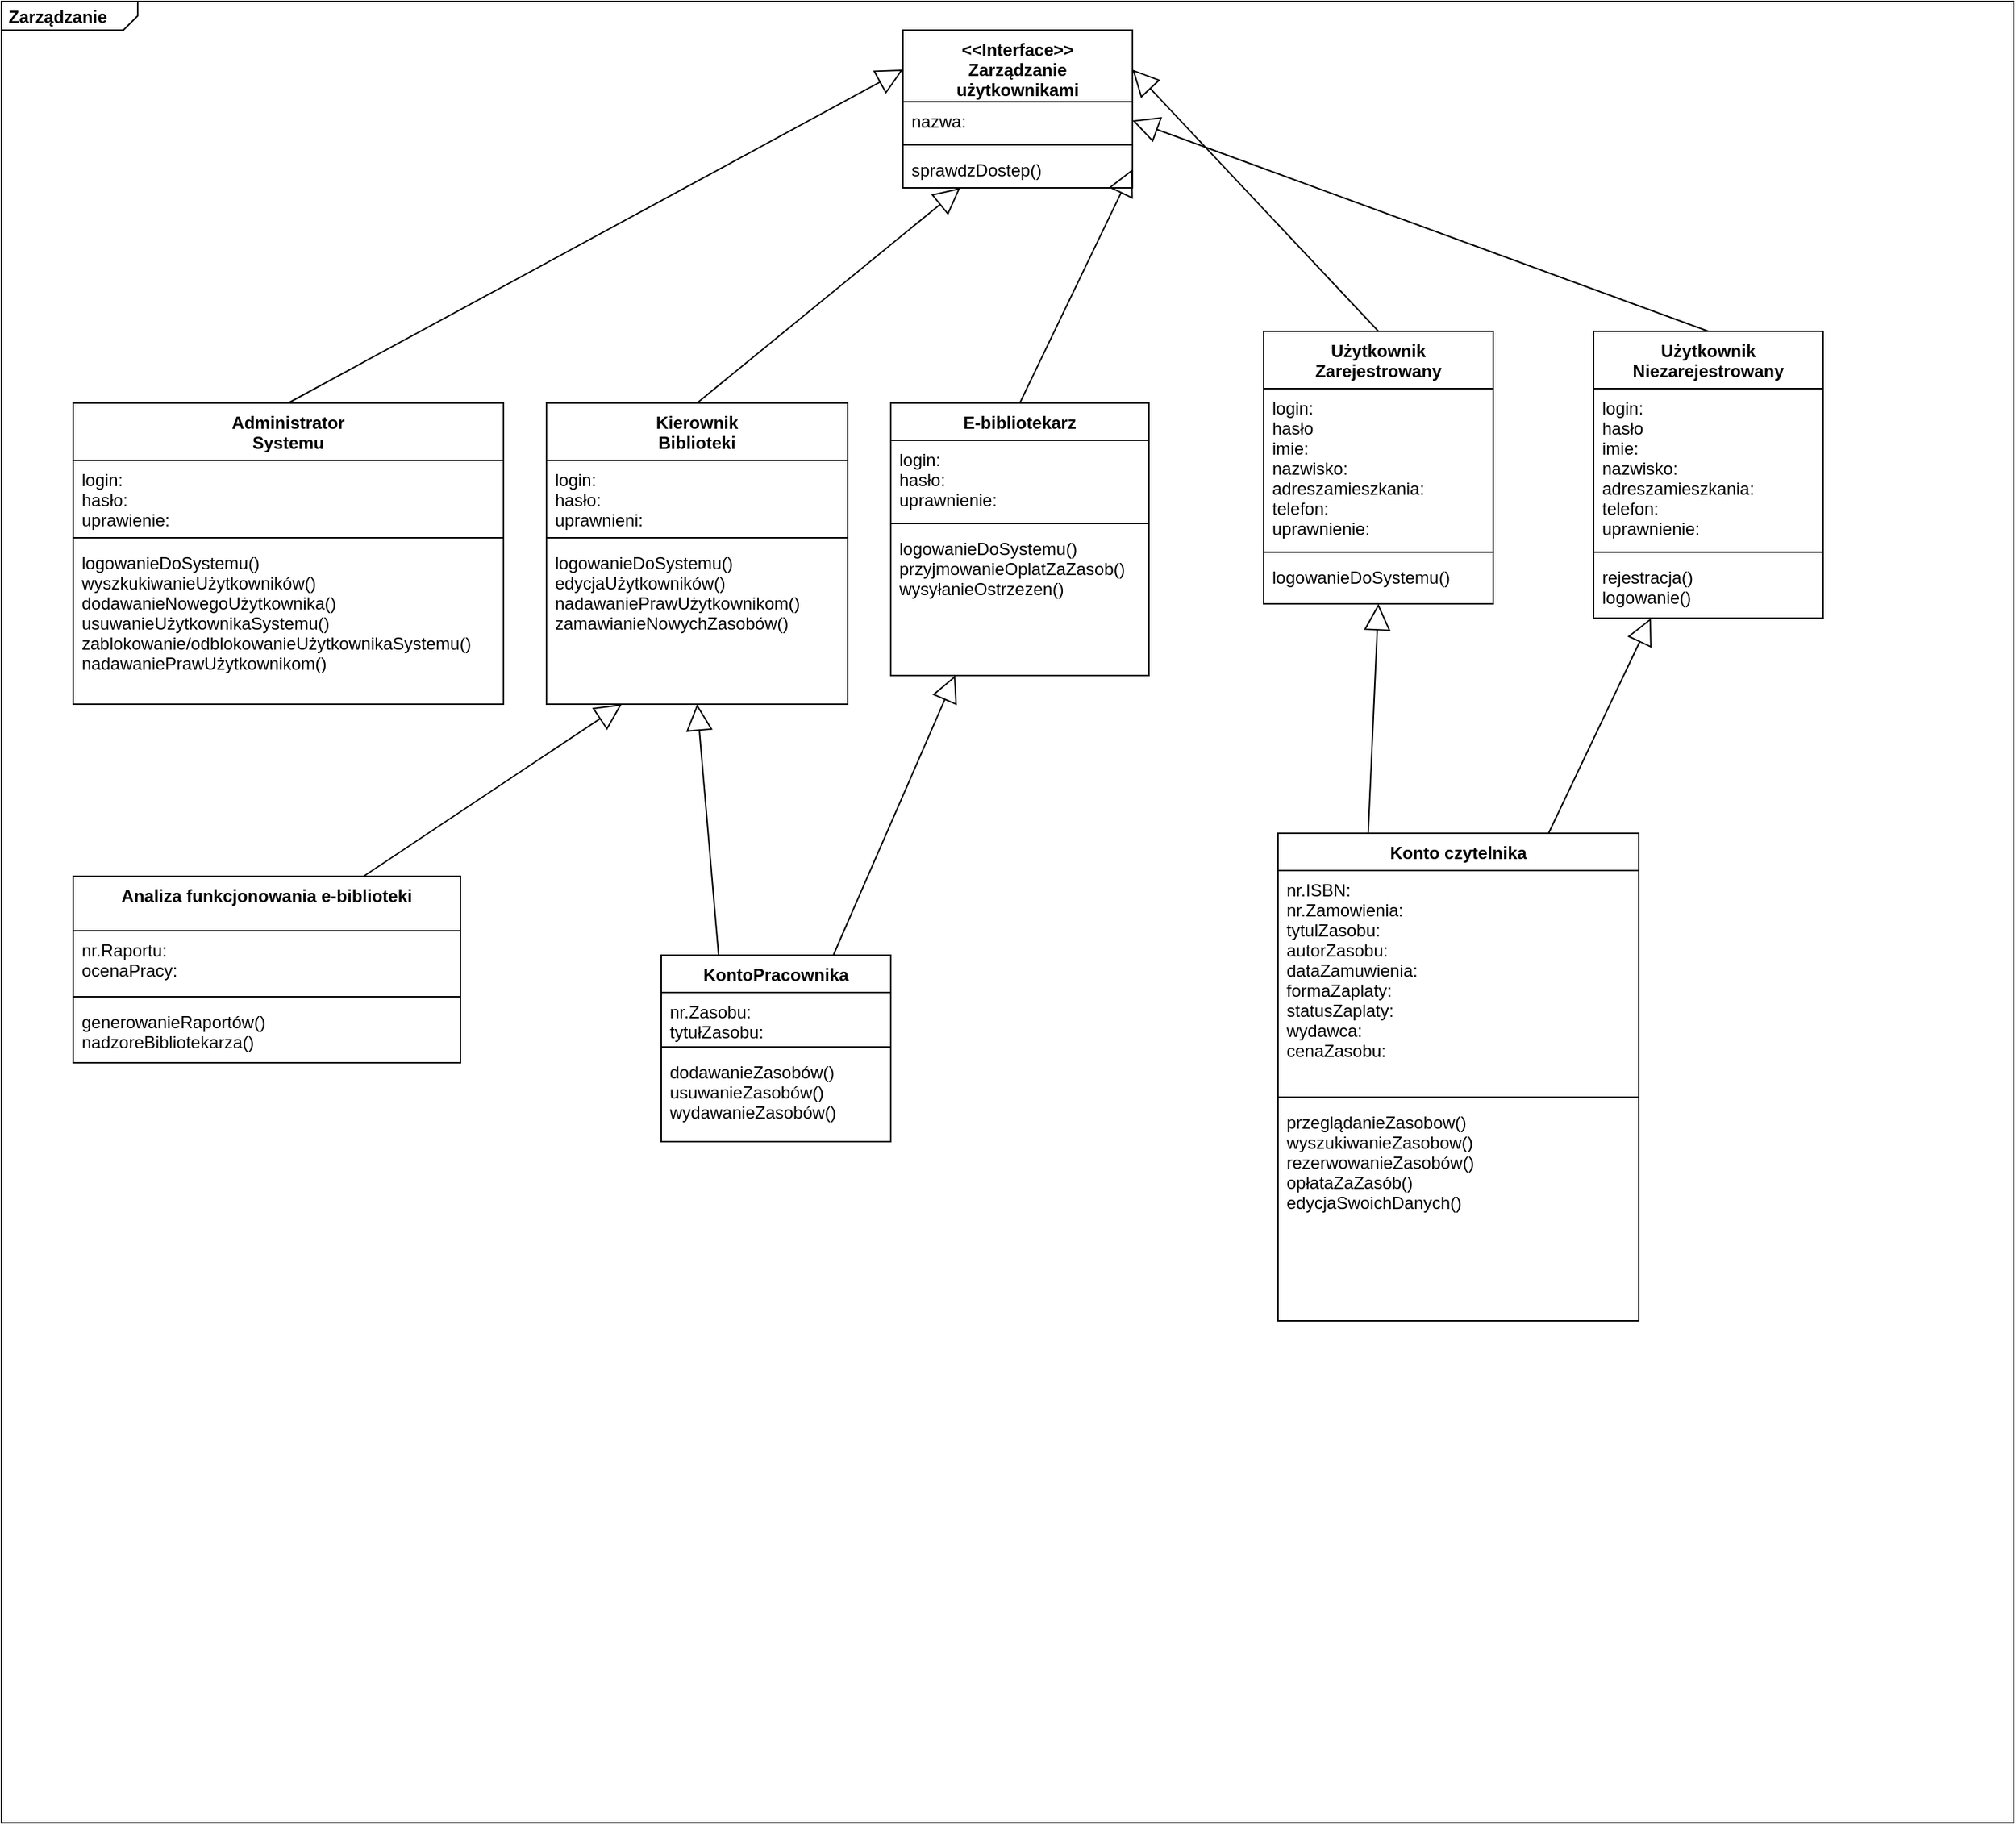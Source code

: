 <mxfile version="13.8.5" type="github">
  <diagram id="C5RBs43oDa-KdzZeNtuy" name="Page-1">
    <mxGraphModel dx="1422" dy="794" grid="1" gridSize="10" guides="1" tooltips="1" connect="1" arrows="1" fold="1" page="1" pageScale="1" pageWidth="827" pageHeight="1169" math="0" shadow="0">
      <root>
        <mxCell id="WIyWlLk6GJQsqaUBKTNV-0" />
        <mxCell id="WIyWlLk6GJQsqaUBKTNV-1" parent="WIyWlLk6GJQsqaUBKTNV-0" />
        <mxCell id="qPfHA7y9UXnMoCjObb_e-2" value="&lt;p style=&quot;margin: 0px ; margin-top: 4px ; margin-left: 5px ; text-align: left&quot;&gt;&lt;b&gt;Zarządzanie&lt;/b&gt;&lt;/p&gt;" style="html=1;shape=mxgraph.sysml.package;overflow=fill;labelX=95;align=left;spacingLeft=5;verticalAlign=top;spacingTop=-3;" parent="WIyWlLk6GJQsqaUBKTNV-1" vertex="1">
          <mxGeometry width="1403" height="1270" as="geometry" />
        </mxCell>
        <mxCell id="qPfHA7y9UXnMoCjObb_e-3" value="&lt;&lt;Interface&gt;&gt;&#xa;Zarządzanie&#xa;użytkownikami" style="swimlane;fontStyle=1;align=center;verticalAlign=top;childLayout=stackLayout;horizontal=1;startSize=50;horizontalStack=0;resizeParent=1;resizeParentMax=0;resizeLast=0;collapsible=1;marginBottom=0;" parent="WIyWlLk6GJQsqaUBKTNV-1" vertex="1">
          <mxGeometry x="628.5" y="20" width="160" height="110" as="geometry" />
        </mxCell>
        <mxCell id="qPfHA7y9UXnMoCjObb_e-4" value="nazwa:" style="text;strokeColor=none;fillColor=none;align=left;verticalAlign=top;spacingLeft=4;spacingRight=4;overflow=hidden;rotatable=0;points=[[0,0.5],[1,0.5]];portConstraint=eastwest;" parent="qPfHA7y9UXnMoCjObb_e-3" vertex="1">
          <mxGeometry y="50" width="160" height="26" as="geometry" />
        </mxCell>
        <mxCell id="qPfHA7y9UXnMoCjObb_e-5" value="" style="line;strokeWidth=1;fillColor=none;align=left;verticalAlign=middle;spacingTop=-1;spacingLeft=3;spacingRight=3;rotatable=0;labelPosition=right;points=[];portConstraint=eastwest;" parent="qPfHA7y9UXnMoCjObb_e-3" vertex="1">
          <mxGeometry y="76" width="160" height="8" as="geometry" />
        </mxCell>
        <mxCell id="qPfHA7y9UXnMoCjObb_e-6" value="sprawdzDostep()" style="text;strokeColor=none;fillColor=none;align=left;verticalAlign=top;spacingLeft=4;spacingRight=4;overflow=hidden;rotatable=0;points=[[0,0.5],[1,0.5]];portConstraint=eastwest;" parent="qPfHA7y9UXnMoCjObb_e-3" vertex="1">
          <mxGeometry y="84" width="160" height="26" as="geometry" />
        </mxCell>
        <mxCell id="qPfHA7y9UXnMoCjObb_e-7" value="Administrator&#xa;Systemu" style="swimlane;fontStyle=1;align=center;verticalAlign=top;childLayout=stackLayout;horizontal=1;startSize=40;horizontalStack=0;resizeParent=1;resizeParentMax=0;resizeLast=0;collapsible=1;marginBottom=0;" parent="WIyWlLk6GJQsqaUBKTNV-1" vertex="1">
          <mxGeometry x="50" y="280" width="300" height="210" as="geometry" />
        </mxCell>
        <mxCell id="qPfHA7y9UXnMoCjObb_e-8" value="login:&#xa;hasło:&#xa;uprawienie:" style="text;strokeColor=none;fillColor=none;align=left;verticalAlign=top;spacingLeft=4;spacingRight=4;overflow=hidden;rotatable=0;points=[[0,0.5],[1,0.5]];portConstraint=eastwest;" parent="qPfHA7y9UXnMoCjObb_e-7" vertex="1">
          <mxGeometry y="40" width="300" height="50" as="geometry" />
        </mxCell>
        <mxCell id="qPfHA7y9UXnMoCjObb_e-9" value="" style="line;strokeWidth=1;fillColor=none;align=left;verticalAlign=middle;spacingTop=-1;spacingLeft=3;spacingRight=3;rotatable=0;labelPosition=right;points=[];portConstraint=eastwest;" parent="qPfHA7y9UXnMoCjObb_e-7" vertex="1">
          <mxGeometry y="90" width="300" height="8" as="geometry" />
        </mxCell>
        <mxCell id="qPfHA7y9UXnMoCjObb_e-10" value="logowanieDoSystemu()&#xa;wyszkukiwanieUżytkowników()&#xa;dodawanieNowegoUżytkownika()&#xa;usuwanieUżytkownikaSystemu()&#xa;zablokowanie/odblokowanieUżytkownikaSystemu()&#xa;nadawaniePrawUżytkownikom()&#xa;" style="text;strokeColor=none;fillColor=none;align=left;verticalAlign=top;spacingLeft=4;spacingRight=4;overflow=hidden;rotatable=0;points=[[0,0.5],[1,0.5]];portConstraint=eastwest;" parent="qPfHA7y9UXnMoCjObb_e-7" vertex="1">
          <mxGeometry y="98" width="300" height="112" as="geometry" />
        </mxCell>
        <mxCell id="qPfHA7y9UXnMoCjObb_e-11" value="E-bibliotekarz" style="swimlane;fontStyle=1;align=center;verticalAlign=top;childLayout=stackLayout;horizontal=1;startSize=26;horizontalStack=0;resizeParent=1;resizeParentMax=0;resizeLast=0;collapsible=1;marginBottom=0;" parent="WIyWlLk6GJQsqaUBKTNV-1" vertex="1">
          <mxGeometry x="620" y="280" width="180" height="190" as="geometry" />
        </mxCell>
        <mxCell id="qPfHA7y9UXnMoCjObb_e-12" value="login:&#xa;hasło:&#xa;uprawnienie:" style="text;strokeColor=none;fillColor=none;align=left;verticalAlign=top;spacingLeft=4;spacingRight=4;overflow=hidden;rotatable=0;points=[[0,0.5],[1,0.5]];portConstraint=eastwest;" parent="qPfHA7y9UXnMoCjObb_e-11" vertex="1">
          <mxGeometry y="26" width="180" height="54" as="geometry" />
        </mxCell>
        <mxCell id="qPfHA7y9UXnMoCjObb_e-13" value="" style="line;strokeWidth=1;fillColor=none;align=left;verticalAlign=middle;spacingTop=-1;spacingLeft=3;spacingRight=3;rotatable=0;labelPosition=right;points=[];portConstraint=eastwest;" parent="qPfHA7y9UXnMoCjObb_e-11" vertex="1">
          <mxGeometry y="80" width="180" height="8" as="geometry" />
        </mxCell>
        <mxCell id="qPfHA7y9UXnMoCjObb_e-14" value="logowanieDoSystemu()&#xa;przyjmowanieOplatZaZasob()&#xa;wysyłanieOstrzezen()&#xa;" style="text;strokeColor=none;fillColor=none;align=left;verticalAlign=top;spacingLeft=4;spacingRight=4;overflow=hidden;rotatable=0;points=[[0,0.5],[1,0.5]];portConstraint=eastwest;" parent="qPfHA7y9UXnMoCjObb_e-11" vertex="1">
          <mxGeometry y="88" width="180" height="102" as="geometry" />
        </mxCell>
        <mxCell id="qPfHA7y9UXnMoCjObb_e-15" value="Użytkownik&#xa;Zarejestrowany" style="swimlane;fontStyle=1;align=center;verticalAlign=top;childLayout=stackLayout;horizontal=1;startSize=40;horizontalStack=0;resizeParent=1;resizeParentMax=0;resizeLast=0;collapsible=1;marginBottom=0;" parent="WIyWlLk6GJQsqaUBKTNV-1" vertex="1">
          <mxGeometry x="880" y="230" width="160" height="190" as="geometry" />
        </mxCell>
        <mxCell id="qPfHA7y9UXnMoCjObb_e-16" value="login:&#xa;hasło&#xa;imie:&#xa;nazwisko:&#xa;adreszamieszkania:&#xa;telefon:&#xa;uprawnienie:" style="text;strokeColor=none;fillColor=none;align=left;verticalAlign=top;spacingLeft=4;spacingRight=4;overflow=hidden;rotatable=0;points=[[0,0.5],[1,0.5]];portConstraint=eastwest;" parent="qPfHA7y9UXnMoCjObb_e-15" vertex="1">
          <mxGeometry y="40" width="160" height="110" as="geometry" />
        </mxCell>
        <mxCell id="qPfHA7y9UXnMoCjObb_e-17" value="" style="line;strokeWidth=1;fillColor=none;align=left;verticalAlign=middle;spacingTop=-1;spacingLeft=3;spacingRight=3;rotatable=0;labelPosition=right;points=[];portConstraint=eastwest;" parent="qPfHA7y9UXnMoCjObb_e-15" vertex="1">
          <mxGeometry y="150" width="160" height="8" as="geometry" />
        </mxCell>
        <mxCell id="qPfHA7y9UXnMoCjObb_e-18" value="logowanieDoSystemu()" style="text;strokeColor=none;fillColor=none;align=left;verticalAlign=top;spacingLeft=4;spacingRight=4;overflow=hidden;rotatable=0;points=[[0,0.5],[1,0.5]];portConstraint=eastwest;" parent="qPfHA7y9UXnMoCjObb_e-15" vertex="1">
          <mxGeometry y="158" width="160" height="32" as="geometry" />
        </mxCell>
        <mxCell id="qPfHA7y9UXnMoCjObb_e-19" value="Użytkownik&#xa;Niezarejestrowany" style="swimlane;fontStyle=1;align=center;verticalAlign=top;childLayout=stackLayout;horizontal=1;startSize=40;horizontalStack=0;resizeParent=1;resizeParentMax=0;resizeLast=0;collapsible=1;marginBottom=0;" parent="WIyWlLk6GJQsqaUBKTNV-1" vertex="1">
          <mxGeometry x="1110" y="230" width="160" height="200" as="geometry" />
        </mxCell>
        <mxCell id="qPfHA7y9UXnMoCjObb_e-20" value="login:&#xa;hasło&#xa;imie:&#xa;nazwisko:&#xa;adreszamieszkania:&#xa;telefon:&#xa;uprawnienie:" style="text;strokeColor=none;fillColor=none;align=left;verticalAlign=top;spacingLeft=4;spacingRight=4;overflow=hidden;rotatable=0;points=[[0,0.5],[1,0.5]];portConstraint=eastwest;" parent="qPfHA7y9UXnMoCjObb_e-19" vertex="1">
          <mxGeometry y="40" width="160" height="110" as="geometry" />
        </mxCell>
        <mxCell id="qPfHA7y9UXnMoCjObb_e-21" value="" style="line;strokeWidth=1;fillColor=none;align=left;verticalAlign=middle;spacingTop=-1;spacingLeft=3;spacingRight=3;rotatable=0;labelPosition=right;points=[];portConstraint=eastwest;" parent="qPfHA7y9UXnMoCjObb_e-19" vertex="1">
          <mxGeometry y="150" width="160" height="8" as="geometry" />
        </mxCell>
        <mxCell id="qPfHA7y9UXnMoCjObb_e-22" value="rejestracja()&#xa;logowanie()" style="text;strokeColor=none;fillColor=none;align=left;verticalAlign=top;spacingLeft=4;spacingRight=4;overflow=hidden;rotatable=0;points=[[0,0.5],[1,0.5]];portConstraint=eastwest;" parent="qPfHA7y9UXnMoCjObb_e-19" vertex="1">
          <mxGeometry y="158" width="160" height="42" as="geometry" />
        </mxCell>
        <mxCell id="qPfHA7y9UXnMoCjObb_e-27" value="Kierownik&#xa;Biblioteki" style="swimlane;fontStyle=1;align=center;verticalAlign=top;childLayout=stackLayout;horizontal=1;startSize=40;horizontalStack=0;resizeParent=1;resizeParentMax=0;resizeLast=0;collapsible=1;marginBottom=0;" parent="WIyWlLk6GJQsqaUBKTNV-1" vertex="1">
          <mxGeometry x="380" y="280" width="210" height="210" as="geometry" />
        </mxCell>
        <mxCell id="qPfHA7y9UXnMoCjObb_e-28" value="login:&#xa;hasło:&#xa;uprawnieni:" style="text;strokeColor=none;fillColor=none;align=left;verticalAlign=top;spacingLeft=4;spacingRight=4;overflow=hidden;rotatable=0;points=[[0,0.5],[1,0.5]];portConstraint=eastwest;" parent="qPfHA7y9UXnMoCjObb_e-27" vertex="1">
          <mxGeometry y="40" width="210" height="50" as="geometry" />
        </mxCell>
        <mxCell id="qPfHA7y9UXnMoCjObb_e-29" value="" style="line;strokeWidth=1;fillColor=none;align=left;verticalAlign=middle;spacingTop=-1;spacingLeft=3;spacingRight=3;rotatable=0;labelPosition=right;points=[];portConstraint=eastwest;" parent="qPfHA7y9UXnMoCjObb_e-27" vertex="1">
          <mxGeometry y="90" width="210" height="8" as="geometry" />
        </mxCell>
        <mxCell id="qPfHA7y9UXnMoCjObb_e-30" value="logowanieDoSystemu()&#xa;edycjaUżytkowników()&#xa;nadawaniePrawUżytkownikom()&#xa;zamawianieNowychZasobów()&#xa;" style="text;strokeColor=none;fillColor=none;align=left;verticalAlign=top;spacingLeft=4;spacingRight=4;overflow=hidden;rotatable=0;points=[[0,0.5],[1,0.5]];portConstraint=eastwest;" parent="qPfHA7y9UXnMoCjObb_e-27" vertex="1">
          <mxGeometry y="98" width="210" height="112" as="geometry" />
        </mxCell>
        <mxCell id="qPfHA7y9UXnMoCjObb_e-33" value="Analiza funkcjonowania e-biblioteki" style="swimlane;fontStyle=1;align=center;verticalAlign=top;childLayout=stackLayout;horizontal=1;startSize=38;horizontalStack=0;resizeParent=1;resizeParentMax=0;resizeLast=0;collapsible=1;marginBottom=0;" parent="WIyWlLk6GJQsqaUBKTNV-1" vertex="1">
          <mxGeometry x="50" y="610" width="270" height="130" as="geometry" />
        </mxCell>
        <mxCell id="qPfHA7y9UXnMoCjObb_e-34" value="nr.Raportu:&#xa;ocenaPracy:" style="text;strokeColor=none;fillColor=none;align=left;verticalAlign=top;spacingLeft=4;spacingRight=4;overflow=hidden;rotatable=0;points=[[0,0.5],[1,0.5]];portConstraint=eastwest;" parent="qPfHA7y9UXnMoCjObb_e-33" vertex="1">
          <mxGeometry y="38" width="270" height="42" as="geometry" />
        </mxCell>
        <mxCell id="qPfHA7y9UXnMoCjObb_e-35" value="" style="line;strokeWidth=1;fillColor=none;align=left;verticalAlign=middle;spacingTop=-1;spacingLeft=3;spacingRight=3;rotatable=0;labelPosition=right;points=[];portConstraint=eastwest;" parent="qPfHA7y9UXnMoCjObb_e-33" vertex="1">
          <mxGeometry y="80" width="270" height="8" as="geometry" />
        </mxCell>
        <mxCell id="qPfHA7y9UXnMoCjObb_e-36" value="generowanieRaportów()&#xa;nadzoreBibliotekarza()" style="text;strokeColor=none;fillColor=none;align=left;verticalAlign=top;spacingLeft=4;spacingRight=4;overflow=hidden;rotatable=0;points=[[0,0.5],[1,0.5]];portConstraint=eastwest;" parent="qPfHA7y9UXnMoCjObb_e-33" vertex="1">
          <mxGeometry y="88" width="270" height="42" as="geometry" />
        </mxCell>
        <mxCell id="qPfHA7y9UXnMoCjObb_e-37" value="KontoPracownika" style="swimlane;fontStyle=1;align=center;verticalAlign=top;childLayout=stackLayout;horizontal=1;startSize=26;horizontalStack=0;resizeParent=1;resizeParentMax=0;resizeLast=0;collapsible=1;marginBottom=0;" parent="WIyWlLk6GJQsqaUBKTNV-1" vertex="1">
          <mxGeometry x="460" y="665" width="160" height="130" as="geometry" />
        </mxCell>
        <mxCell id="qPfHA7y9UXnMoCjObb_e-38" value="nr.Zasobu:&#xa;tytułZasobu:" style="text;strokeColor=none;fillColor=none;align=left;verticalAlign=top;spacingLeft=4;spacingRight=4;overflow=hidden;rotatable=0;points=[[0,0.5],[1,0.5]];portConstraint=eastwest;" parent="qPfHA7y9UXnMoCjObb_e-37" vertex="1">
          <mxGeometry y="26" width="160" height="34" as="geometry" />
        </mxCell>
        <mxCell id="qPfHA7y9UXnMoCjObb_e-39" value="" style="line;strokeWidth=1;fillColor=none;align=left;verticalAlign=middle;spacingTop=-1;spacingLeft=3;spacingRight=3;rotatable=0;labelPosition=right;points=[];portConstraint=eastwest;" parent="qPfHA7y9UXnMoCjObb_e-37" vertex="1">
          <mxGeometry y="60" width="160" height="8" as="geometry" />
        </mxCell>
        <mxCell id="qPfHA7y9UXnMoCjObb_e-40" value="dodawanieZasobów()&#xa;usuwanieZasobów()&#xa;wydawanieZasobów()" style="text;strokeColor=none;fillColor=none;align=left;verticalAlign=top;spacingLeft=4;spacingRight=4;overflow=hidden;rotatable=0;points=[[0,0.5],[1,0.5]];portConstraint=eastwest;" parent="qPfHA7y9UXnMoCjObb_e-37" vertex="1">
          <mxGeometry y="68" width="160" height="62" as="geometry" />
        </mxCell>
        <mxCell id="qPfHA7y9UXnMoCjObb_e-41" value="Konto czytelnika" style="swimlane;fontStyle=1;align=center;verticalAlign=top;childLayout=stackLayout;horizontal=1;startSize=26;horizontalStack=0;resizeParent=1;resizeParentMax=0;resizeLast=0;collapsible=1;marginBottom=0;" parent="WIyWlLk6GJQsqaUBKTNV-1" vertex="1">
          <mxGeometry x="890" y="580" width="251.5" height="340" as="geometry" />
        </mxCell>
        <mxCell id="qPfHA7y9UXnMoCjObb_e-42" value="nr.ISBN:&#xa;nr.Zamowienia:&#xa;tytulZasobu:&#xa;autorZasobu:&#xa;dataZamuwienia:&#xa;formaZaplaty:&#xa;statusZaplaty:&#xa;wydawca:&#xa;cenaZasobu:" style="text;strokeColor=none;fillColor=none;align=left;verticalAlign=top;spacingLeft=4;spacingRight=4;overflow=hidden;rotatable=0;points=[[0,0.5],[1,0.5]];portConstraint=eastwest;" parent="qPfHA7y9UXnMoCjObb_e-41" vertex="1">
          <mxGeometry y="26" width="251.5" height="154" as="geometry" />
        </mxCell>
        <mxCell id="qPfHA7y9UXnMoCjObb_e-43" value="" style="line;strokeWidth=1;fillColor=none;align=left;verticalAlign=middle;spacingTop=-1;spacingLeft=3;spacingRight=3;rotatable=0;labelPosition=right;points=[];portConstraint=eastwest;" parent="qPfHA7y9UXnMoCjObb_e-41" vertex="1">
          <mxGeometry y="180" width="251.5" height="8" as="geometry" />
        </mxCell>
        <mxCell id="qPfHA7y9UXnMoCjObb_e-44" value="przeglądanieZasobow()&#xa;wyszukiwanieZasobow()&#xa;rezerwowanieZasobów()&#xa;opłataZaZasób()&#xa;edycjaSwoichDanych()" style="text;strokeColor=none;fillColor=none;align=left;verticalAlign=top;spacingLeft=4;spacingRight=4;overflow=hidden;rotatable=0;points=[[0,0.5],[1,0.5]];portConstraint=eastwest;" parent="qPfHA7y9UXnMoCjObb_e-41" vertex="1">
          <mxGeometry y="188" width="251.5" height="152" as="geometry" />
        </mxCell>
        <mxCell id="qPfHA7y9UXnMoCjObb_e-52" value="" style="endArrow=block;endSize=16;endFill=0;html=1;entryX=0.5;entryY=1;entryDx=0;entryDy=0;exitX=0.25;exitY=0;exitDx=0;exitDy=0;" parent="WIyWlLk6GJQsqaUBKTNV-1" source="qPfHA7y9UXnMoCjObb_e-37" target="qPfHA7y9UXnMoCjObb_e-27" edge="1">
          <mxGeometry width="160" relative="1" as="geometry">
            <mxPoint x="350" y="560" as="sourcePoint" />
            <mxPoint x="510" y="560" as="targetPoint" />
          </mxGeometry>
        </mxCell>
        <mxCell id="qPfHA7y9UXnMoCjObb_e-53" value="" style="endArrow=block;endSize=16;endFill=0;html=1;exitX=0.75;exitY=0;exitDx=0;exitDy=0;entryX=0.25;entryY=1;entryDx=0;entryDy=0;" parent="WIyWlLk6GJQsqaUBKTNV-1" source="qPfHA7y9UXnMoCjObb_e-33" target="qPfHA7y9UXnMoCjObb_e-27" edge="1">
          <mxGeometry width="160" relative="1" as="geometry">
            <mxPoint x="240" y="530" as="sourcePoint" />
            <mxPoint x="400" y="530" as="targetPoint" />
          </mxGeometry>
        </mxCell>
        <mxCell id="qPfHA7y9UXnMoCjObb_e-54" value="" style="endArrow=block;endSize=16;endFill=0;html=1;exitX=0.75;exitY=0;exitDx=0;exitDy=0;entryX=0.25;entryY=1;entryDx=0;entryDy=0;" parent="WIyWlLk6GJQsqaUBKTNV-1" source="qPfHA7y9UXnMoCjObb_e-37" target="qPfHA7y9UXnMoCjObb_e-11" edge="1">
          <mxGeometry width="160" relative="1" as="geometry">
            <mxPoint x="663.5" y="690" as="sourcePoint" />
            <mxPoint x="669" y="480" as="targetPoint" />
          </mxGeometry>
        </mxCell>
        <mxCell id="qPfHA7y9UXnMoCjObb_e-55" value="" style="endArrow=block;endSize=16;endFill=0;html=1;entryX=0.5;entryY=1;entryDx=0;entryDy=0;exitX=0.25;exitY=0;exitDx=0;exitDy=0;" parent="WIyWlLk6GJQsqaUBKTNV-1" source="qPfHA7y9UXnMoCjObb_e-41" target="qPfHA7y9UXnMoCjObb_e-15" edge="1">
          <mxGeometry width="160" relative="1" as="geometry">
            <mxPoint x="995" y="585" as="sourcePoint" />
            <mxPoint x="980" y="410" as="targetPoint" />
          </mxGeometry>
        </mxCell>
        <mxCell id="qPfHA7y9UXnMoCjObb_e-56" value="" style="endArrow=block;endSize=16;endFill=0;html=1;entryX=0.25;entryY=1;entryDx=0;entryDy=0;exitX=0.75;exitY=0;exitDx=0;exitDy=0;" parent="WIyWlLk6GJQsqaUBKTNV-1" source="qPfHA7y9UXnMoCjObb_e-41" target="qPfHA7y9UXnMoCjObb_e-19" edge="1">
          <mxGeometry width="160" relative="1" as="geometry">
            <mxPoint x="952.875" y="595" as="sourcePoint" />
            <mxPoint x="970" y="430" as="targetPoint" />
          </mxGeometry>
        </mxCell>
        <mxCell id="qPfHA7y9UXnMoCjObb_e-57" value="" style="endArrow=block;endSize=16;endFill=0;html=1;entryX=0;entryY=0.25;entryDx=0;entryDy=0;exitX=0.5;exitY=0;exitDx=0;exitDy=0;" parent="WIyWlLk6GJQsqaUBKTNV-1" source="qPfHA7y9UXnMoCjObb_e-7" target="qPfHA7y9UXnMoCjObb_e-3" edge="1">
          <mxGeometry width="160" relative="1" as="geometry">
            <mxPoint x="250.005" y="275" as="sourcePoint" />
            <mxPoint x="267.13" y="110" as="targetPoint" />
          </mxGeometry>
        </mxCell>
        <mxCell id="qPfHA7y9UXnMoCjObb_e-58" value="" style="endArrow=block;endSize=16;endFill=0;html=1;exitX=0.5;exitY=0;exitDx=0;exitDy=0;entryX=0.25;entryY=1;entryDx=0;entryDy=0;" parent="WIyWlLk6GJQsqaUBKTNV-1" source="qPfHA7y9UXnMoCjObb_e-27" target="qPfHA7y9UXnMoCjObb_e-3" edge="1">
          <mxGeometry width="160" relative="1" as="geometry">
            <mxPoint x="199" y="342.5" as="sourcePoint" />
            <mxPoint x="629" y="117" as="targetPoint" />
          </mxGeometry>
        </mxCell>
        <mxCell id="qPfHA7y9UXnMoCjObb_e-59" value="" style="endArrow=block;endSize=16;endFill=0;html=1;exitX=0.5;exitY=0;exitDx=0;exitDy=0;entryX=1;entryY=0.5;entryDx=0;entryDy=0;" parent="WIyWlLk6GJQsqaUBKTNV-1" source="qPfHA7y9UXnMoCjObb_e-11" target="qPfHA7y9UXnMoCjObb_e-6" edge="1">
          <mxGeometry width="160" relative="1" as="geometry">
            <mxPoint x="644" y="260" as="sourcePoint" />
            <mxPoint x="827.5" y="110" as="targetPoint" />
          </mxGeometry>
        </mxCell>
        <mxCell id="qPfHA7y9UXnMoCjObb_e-60" value="" style="endArrow=block;endSize=16;endFill=0;html=1;exitX=0.5;exitY=0;exitDx=0;exitDy=0;entryX=1;entryY=0.5;entryDx=0;entryDy=0;" parent="WIyWlLk6GJQsqaUBKTNV-1" source="qPfHA7y9UXnMoCjObb_e-19" target="qPfHA7y9UXnMoCjObb_e-4" edge="1">
          <mxGeometry width="160" relative="1" as="geometry">
            <mxPoint x="930" y="213" as="sourcePoint" />
            <mxPoint x="1008.5" y="50" as="targetPoint" />
          </mxGeometry>
        </mxCell>
        <mxCell id="qPfHA7y9UXnMoCjObb_e-61" value="" style="endArrow=block;endSize=16;endFill=0;html=1;exitX=0.5;exitY=0;exitDx=0;exitDy=0;entryX=1;entryY=0.25;entryDx=0;entryDy=0;" parent="WIyWlLk6GJQsqaUBKTNV-1" source="qPfHA7y9UXnMoCjObb_e-15" target="qPfHA7y9UXnMoCjObb_e-3" edge="1">
          <mxGeometry width="160" relative="1" as="geometry">
            <mxPoint x="910" y="203" as="sourcePoint" />
            <mxPoint x="988.5" y="40" as="targetPoint" />
          </mxGeometry>
        </mxCell>
      </root>
    </mxGraphModel>
  </diagram>
</mxfile>
